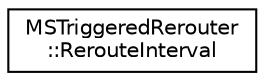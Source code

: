 digraph "Graphical Class Hierarchy"
{
  edge [fontname="Helvetica",fontsize="10",labelfontname="Helvetica",labelfontsize="10"];
  node [fontname="Helvetica",fontsize="10",shape=record];
  rankdir="LR";
  Node0 [label="MSTriggeredRerouter\l::RerouteInterval",height=0.2,width=0.4,color="black", fillcolor="white", style="filled",URL="$d4/daf/struct_m_s_triggered_rerouter_1_1_reroute_interval.html"];
}
